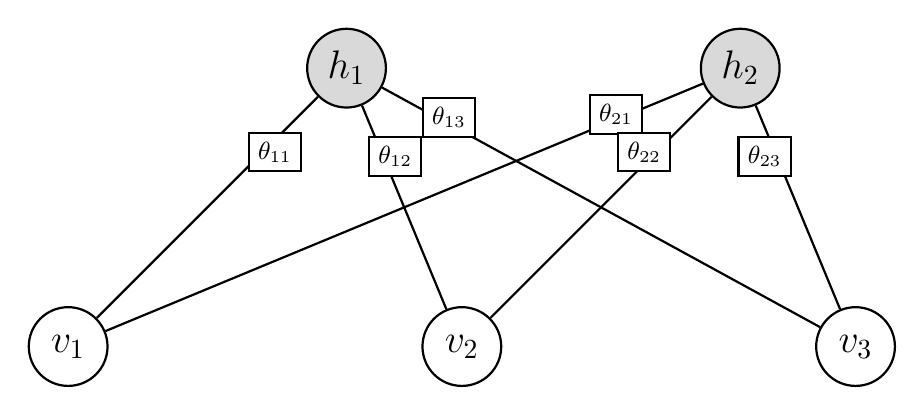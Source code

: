 \begin{tikzpicture}[auto, node distance=5cm, thick, 
                    main node/.style= {circle,
                      fill=gray!30,
                      draw,
                      font=\sffamily\Large\bfseries,
                      minimum size=1cm}]
                      
  \tikzset{LabelStyle/.style =   {draw,
                                  fill           = white}}

  \node[main node] (1) {$h_1$};
  \node[main node] (2) [right of=1] {$h_2$};
  \node[main node] (3) [below left of=1, fill=white] {$v_1$};
  \node[main node] (4) [right of=3, fill=white] {$v_2$};
  \node[main node] (5) [right of=4, fill=white] {$v_3$};
  
  \path[every node/.style={font=\sffamily\small}]
    (1) edge node [LabelStyle, near start, left=-.5cm] {$\theta_{11}$} (3)
        edge node [LabelStyle, near start, left=-.5cm] {$\theta_{12}$} (4)
        edge node [LabelStyle, very near start, left=-.5cm] {$\theta_{13}$} (5)
    (2) edge node [LabelStyle, very near start, right=-.5cm] {$\theta_{21}$} (3)
        edge node [LabelStyle, near start, right=-.5cm] {$\theta_{22}$} (4)
        edge node [LabelStyle, near start, right=-.5cm] {$\theta_{23}$} (5);
\end{tikzpicture}